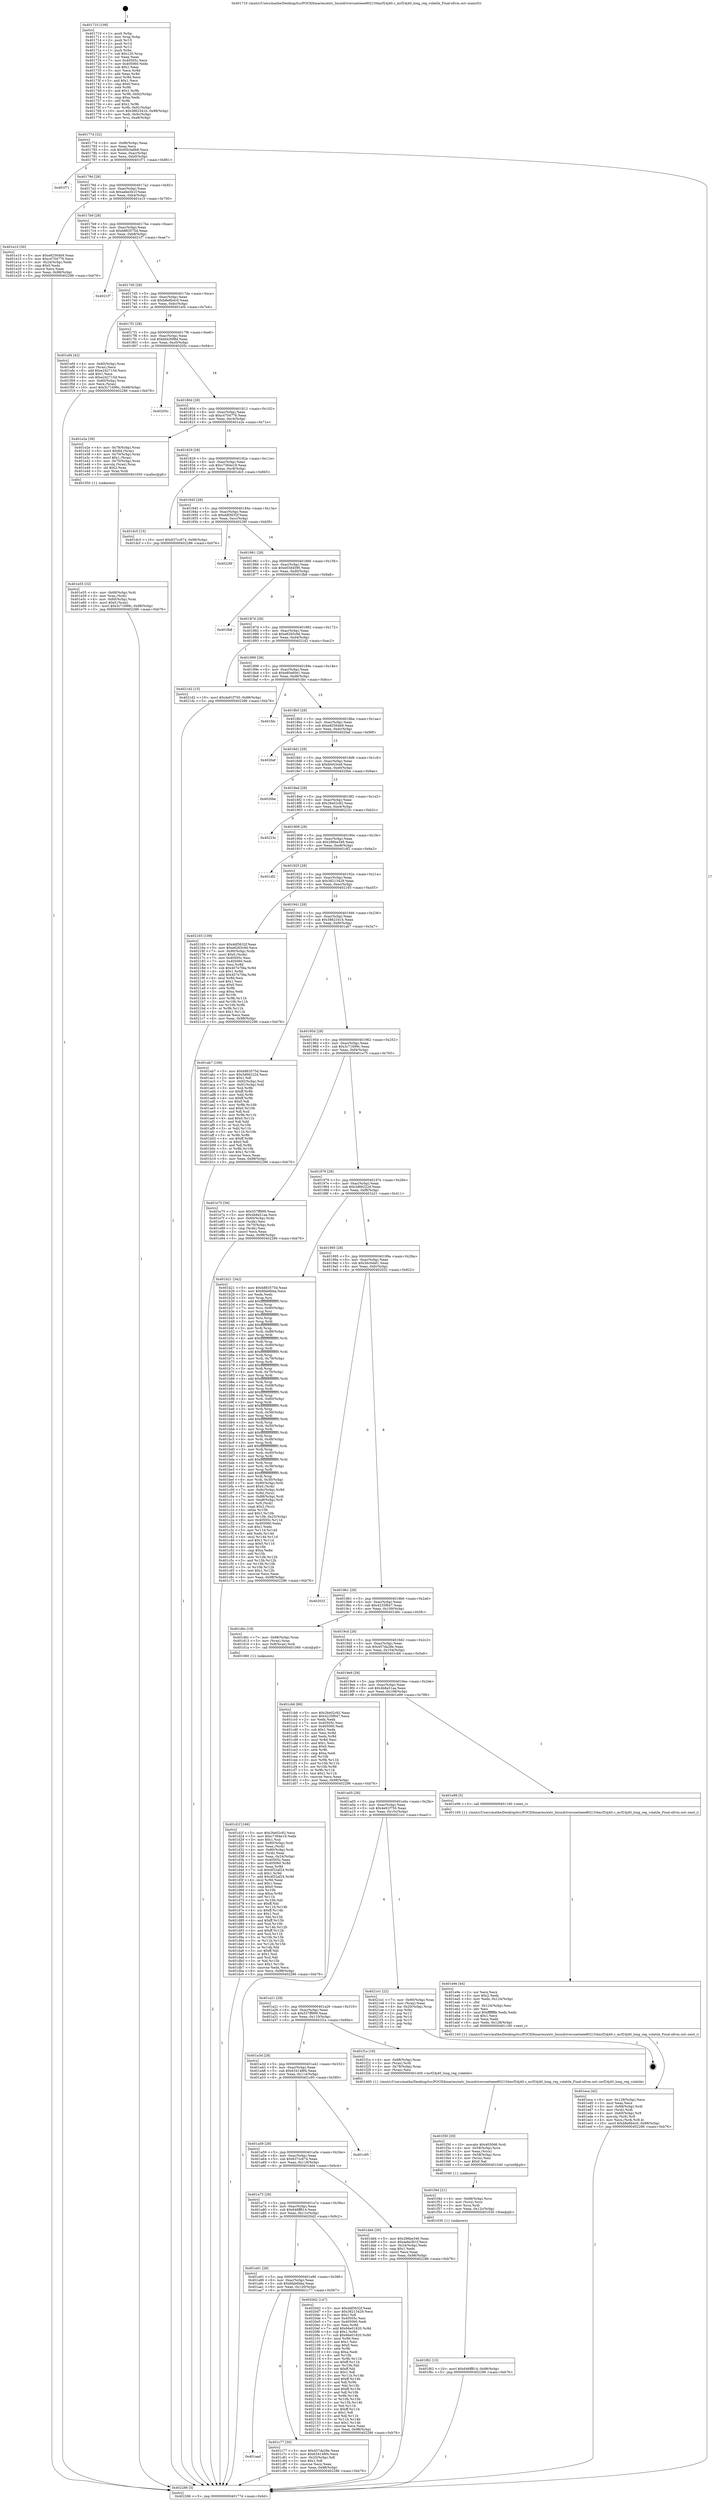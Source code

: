 digraph "0x401710" {
  label = "0x401710 (/mnt/c/Users/mathe/Desktop/tcc/POCII/binaries/extr_linuxdriversnetieee802154mrf24j40.c_mrf24j40_long_reg_volatile_Final-ollvm.out::main(0))"
  labelloc = "t"
  node[shape=record]

  Entry [label="",width=0.3,height=0.3,shape=circle,fillcolor=black,style=filled]
  "0x40177d" [label="{
     0x40177d [32]\l
     | [instrs]\l
     &nbsp;&nbsp;0x40177d \<+6\>: mov -0x98(%rbp),%eax\l
     &nbsp;&nbsp;0x401783 \<+2\>: mov %eax,%ecx\l
     &nbsp;&nbsp;0x401785 \<+6\>: sub $0x95b3a8b8,%ecx\l
     &nbsp;&nbsp;0x40178b \<+6\>: mov %eax,-0xac(%rbp)\l
     &nbsp;&nbsp;0x401791 \<+6\>: mov %ecx,-0xb0(%rbp)\l
     &nbsp;&nbsp;0x401797 \<+6\>: je 0000000000401f71 \<main+0x861\>\l
  }"]
  "0x401f71" [label="{
     0x401f71\l
  }", style=dashed]
  "0x40179d" [label="{
     0x40179d [28]\l
     | [instrs]\l
     &nbsp;&nbsp;0x40179d \<+5\>: jmp 00000000004017a2 \<main+0x92\>\l
     &nbsp;&nbsp;0x4017a2 \<+6\>: mov -0xac(%rbp),%eax\l
     &nbsp;&nbsp;0x4017a8 \<+5\>: sub $0xaebe3b1f,%eax\l
     &nbsp;&nbsp;0x4017ad \<+6\>: mov %eax,-0xb4(%rbp)\l
     &nbsp;&nbsp;0x4017b3 \<+6\>: je 0000000000401e10 \<main+0x700\>\l
  }"]
  Exit [label="",width=0.3,height=0.3,shape=circle,fillcolor=black,style=filled,peripheries=2]
  "0x401e10" [label="{
     0x401e10 [30]\l
     | [instrs]\l
     &nbsp;&nbsp;0x401e10 \<+5\>: mov $0xe82564b9,%eax\l
     &nbsp;&nbsp;0x401e15 \<+5\>: mov $0xc4704776,%ecx\l
     &nbsp;&nbsp;0x401e1a \<+3\>: mov -0x24(%rbp),%edx\l
     &nbsp;&nbsp;0x401e1d \<+3\>: cmp $0x0,%edx\l
     &nbsp;&nbsp;0x401e20 \<+3\>: cmove %ecx,%eax\l
     &nbsp;&nbsp;0x401e23 \<+6\>: mov %eax,-0x98(%rbp)\l
     &nbsp;&nbsp;0x401e29 \<+5\>: jmp 0000000000402286 \<main+0xb76\>\l
  }"]
  "0x4017b9" [label="{
     0x4017b9 [28]\l
     | [instrs]\l
     &nbsp;&nbsp;0x4017b9 \<+5\>: jmp 00000000004017be \<main+0xae\>\l
     &nbsp;&nbsp;0x4017be \<+6\>: mov -0xac(%rbp),%eax\l
     &nbsp;&nbsp;0x4017c4 \<+5\>: sub $0xb883575d,%eax\l
     &nbsp;&nbsp;0x4017c9 \<+6\>: mov %eax,-0xb8(%rbp)\l
     &nbsp;&nbsp;0x4017cf \<+6\>: je 00000000004021f7 \<main+0xae7\>\l
  }"]
  "0x401f62" [label="{
     0x401f62 [15]\l
     | [instrs]\l
     &nbsp;&nbsp;0x401f62 \<+10\>: movl $0x646ff814,-0x98(%rbp)\l
     &nbsp;&nbsp;0x401f6c \<+5\>: jmp 0000000000402286 \<main+0xb76\>\l
  }"]
  "0x4021f7" [label="{
     0x4021f7\l
  }", style=dashed]
  "0x4017d5" [label="{
     0x4017d5 [28]\l
     | [instrs]\l
     &nbsp;&nbsp;0x4017d5 \<+5\>: jmp 00000000004017da \<main+0xca\>\l
     &nbsp;&nbsp;0x4017da \<+6\>: mov -0xac(%rbp),%eax\l
     &nbsp;&nbsp;0x4017e0 \<+5\>: sub $0xb8e6b4c0,%eax\l
     &nbsp;&nbsp;0x4017e5 \<+6\>: mov %eax,-0xbc(%rbp)\l
     &nbsp;&nbsp;0x4017eb \<+6\>: je 0000000000401ef4 \<main+0x7e4\>\l
  }"]
  "0x401f4d" [label="{
     0x401f4d [21]\l
     | [instrs]\l
     &nbsp;&nbsp;0x401f4d \<+4\>: mov -0x68(%rbp),%rcx\l
     &nbsp;&nbsp;0x401f51 \<+3\>: mov (%rcx),%rcx\l
     &nbsp;&nbsp;0x401f54 \<+3\>: mov %rcx,%rdi\l
     &nbsp;&nbsp;0x401f57 \<+6\>: mov %eax,-0x12c(%rbp)\l
     &nbsp;&nbsp;0x401f5d \<+5\>: call 0000000000401030 \<free@plt\>\l
     | [calls]\l
     &nbsp;&nbsp;0x401030 \{1\} (unknown)\l
  }"]
  "0x401ef4" [label="{
     0x401ef4 [42]\l
     | [instrs]\l
     &nbsp;&nbsp;0x401ef4 \<+4\>: mov -0x60(%rbp),%rax\l
     &nbsp;&nbsp;0x401ef8 \<+2\>: mov (%rax),%ecx\l
     &nbsp;&nbsp;0x401efa \<+6\>: add $0xe242715d,%ecx\l
     &nbsp;&nbsp;0x401f00 \<+3\>: add $0x1,%ecx\l
     &nbsp;&nbsp;0x401f03 \<+6\>: sub $0xe242715d,%ecx\l
     &nbsp;&nbsp;0x401f09 \<+4\>: mov -0x60(%rbp),%rax\l
     &nbsp;&nbsp;0x401f0d \<+2\>: mov %ecx,(%rax)\l
     &nbsp;&nbsp;0x401f0f \<+10\>: movl $0x3c71699c,-0x98(%rbp)\l
     &nbsp;&nbsp;0x401f19 \<+5\>: jmp 0000000000402286 \<main+0xb76\>\l
  }"]
  "0x4017f1" [label="{
     0x4017f1 [28]\l
     | [instrs]\l
     &nbsp;&nbsp;0x4017f1 \<+5\>: jmp 00000000004017f6 \<main+0xe6\>\l
     &nbsp;&nbsp;0x4017f6 \<+6\>: mov -0xac(%rbp),%eax\l
     &nbsp;&nbsp;0x4017fc \<+5\>: sub $0xbb430f8d,%eax\l
     &nbsp;&nbsp;0x401801 \<+6\>: mov %eax,-0xc0(%rbp)\l
     &nbsp;&nbsp;0x401807 \<+6\>: je 000000000040205c \<main+0x94c\>\l
  }"]
  "0x401f30" [label="{
     0x401f30 [29]\l
     | [instrs]\l
     &nbsp;&nbsp;0x401f30 \<+10\>: movabs $0x4030d6,%rdi\l
     &nbsp;&nbsp;0x401f3a \<+4\>: mov -0x58(%rbp),%rcx\l
     &nbsp;&nbsp;0x401f3e \<+2\>: mov %eax,(%rcx)\l
     &nbsp;&nbsp;0x401f40 \<+4\>: mov -0x58(%rbp),%rcx\l
     &nbsp;&nbsp;0x401f44 \<+2\>: mov (%rcx),%esi\l
     &nbsp;&nbsp;0x401f46 \<+2\>: mov $0x0,%al\l
     &nbsp;&nbsp;0x401f48 \<+5\>: call 0000000000401040 \<printf@plt\>\l
     | [calls]\l
     &nbsp;&nbsp;0x401040 \{1\} (unknown)\l
  }"]
  "0x40205c" [label="{
     0x40205c\l
  }", style=dashed]
  "0x40180d" [label="{
     0x40180d [28]\l
     | [instrs]\l
     &nbsp;&nbsp;0x40180d \<+5\>: jmp 0000000000401812 \<main+0x102\>\l
     &nbsp;&nbsp;0x401812 \<+6\>: mov -0xac(%rbp),%eax\l
     &nbsp;&nbsp;0x401818 \<+5\>: sub $0xc4704776,%eax\l
     &nbsp;&nbsp;0x40181d \<+6\>: mov %eax,-0xc4(%rbp)\l
     &nbsp;&nbsp;0x401823 \<+6\>: je 0000000000401e2e \<main+0x71e\>\l
  }"]
  "0x401eca" [label="{
     0x401eca [42]\l
     | [instrs]\l
     &nbsp;&nbsp;0x401eca \<+6\>: mov -0x128(%rbp),%ecx\l
     &nbsp;&nbsp;0x401ed0 \<+3\>: imul %eax,%ecx\l
     &nbsp;&nbsp;0x401ed3 \<+4\>: mov -0x68(%rbp),%rdi\l
     &nbsp;&nbsp;0x401ed7 \<+3\>: mov (%rdi),%rdi\l
     &nbsp;&nbsp;0x401eda \<+4\>: mov -0x60(%rbp),%r8\l
     &nbsp;&nbsp;0x401ede \<+3\>: movslq (%r8),%r8\l
     &nbsp;&nbsp;0x401ee1 \<+4\>: mov %ecx,(%rdi,%r8,4)\l
     &nbsp;&nbsp;0x401ee5 \<+10\>: movl $0xb8e6b4c0,-0x98(%rbp)\l
     &nbsp;&nbsp;0x401eef \<+5\>: jmp 0000000000402286 \<main+0xb76\>\l
  }"]
  "0x401e2e" [label="{
     0x401e2e [39]\l
     | [instrs]\l
     &nbsp;&nbsp;0x401e2e \<+4\>: mov -0x78(%rbp),%rax\l
     &nbsp;&nbsp;0x401e32 \<+6\>: movl $0x64,(%rax)\l
     &nbsp;&nbsp;0x401e38 \<+4\>: mov -0x70(%rbp),%rax\l
     &nbsp;&nbsp;0x401e3c \<+6\>: movl $0x1,(%rax)\l
     &nbsp;&nbsp;0x401e42 \<+4\>: mov -0x70(%rbp),%rax\l
     &nbsp;&nbsp;0x401e46 \<+3\>: movslq (%rax),%rax\l
     &nbsp;&nbsp;0x401e49 \<+4\>: shl $0x2,%rax\l
     &nbsp;&nbsp;0x401e4d \<+3\>: mov %rax,%rdi\l
     &nbsp;&nbsp;0x401e50 \<+5\>: call 0000000000401050 \<malloc@plt\>\l
     | [calls]\l
     &nbsp;&nbsp;0x401050 \{1\} (unknown)\l
  }"]
  "0x401829" [label="{
     0x401829 [28]\l
     | [instrs]\l
     &nbsp;&nbsp;0x401829 \<+5\>: jmp 000000000040182e \<main+0x11e\>\l
     &nbsp;&nbsp;0x40182e \<+6\>: mov -0xac(%rbp),%eax\l
     &nbsp;&nbsp;0x401834 \<+5\>: sub $0xc7364e19,%eax\l
     &nbsp;&nbsp;0x401839 \<+6\>: mov %eax,-0xc8(%rbp)\l
     &nbsp;&nbsp;0x40183f \<+6\>: je 0000000000401dc5 \<main+0x6b5\>\l
  }"]
  "0x401e9e" [label="{
     0x401e9e [44]\l
     | [instrs]\l
     &nbsp;&nbsp;0x401e9e \<+2\>: xor %ecx,%ecx\l
     &nbsp;&nbsp;0x401ea0 \<+5\>: mov $0x2,%edx\l
     &nbsp;&nbsp;0x401ea5 \<+6\>: mov %edx,-0x124(%rbp)\l
     &nbsp;&nbsp;0x401eab \<+1\>: cltd\l
     &nbsp;&nbsp;0x401eac \<+6\>: mov -0x124(%rbp),%esi\l
     &nbsp;&nbsp;0x401eb2 \<+2\>: idiv %esi\l
     &nbsp;&nbsp;0x401eb4 \<+6\>: imul $0xfffffffe,%edx,%edx\l
     &nbsp;&nbsp;0x401eba \<+3\>: sub $0x1,%ecx\l
     &nbsp;&nbsp;0x401ebd \<+2\>: sub %ecx,%edx\l
     &nbsp;&nbsp;0x401ebf \<+6\>: mov %edx,-0x128(%rbp)\l
     &nbsp;&nbsp;0x401ec5 \<+5\>: call 0000000000401160 \<next_i\>\l
     | [calls]\l
     &nbsp;&nbsp;0x401160 \{1\} (/mnt/c/Users/mathe/Desktop/tcc/POCII/binaries/extr_linuxdriversnetieee802154mrf24j40.c_mrf24j40_long_reg_volatile_Final-ollvm.out::next_i)\l
  }"]
  "0x401dc5" [label="{
     0x401dc5 [15]\l
     | [instrs]\l
     &nbsp;&nbsp;0x401dc5 \<+10\>: movl $0x637cc674,-0x98(%rbp)\l
     &nbsp;&nbsp;0x401dcf \<+5\>: jmp 0000000000402286 \<main+0xb76\>\l
  }"]
  "0x401845" [label="{
     0x401845 [28]\l
     | [instrs]\l
     &nbsp;&nbsp;0x401845 \<+5\>: jmp 000000000040184a \<main+0x13a\>\l
     &nbsp;&nbsp;0x40184a \<+6\>: mov -0xac(%rbp),%eax\l
     &nbsp;&nbsp;0x401850 \<+5\>: sub $0xddf3632f,%eax\l
     &nbsp;&nbsp;0x401855 \<+6\>: mov %eax,-0xcc(%rbp)\l
     &nbsp;&nbsp;0x40185b \<+6\>: je 000000000040226f \<main+0xb5f\>\l
  }"]
  "0x401e55" [label="{
     0x401e55 [32]\l
     | [instrs]\l
     &nbsp;&nbsp;0x401e55 \<+4\>: mov -0x68(%rbp),%rdi\l
     &nbsp;&nbsp;0x401e59 \<+3\>: mov %rax,(%rdi)\l
     &nbsp;&nbsp;0x401e5c \<+4\>: mov -0x60(%rbp),%rax\l
     &nbsp;&nbsp;0x401e60 \<+6\>: movl $0x0,(%rax)\l
     &nbsp;&nbsp;0x401e66 \<+10\>: movl $0x3c71699c,-0x98(%rbp)\l
     &nbsp;&nbsp;0x401e70 \<+5\>: jmp 0000000000402286 \<main+0xb76\>\l
  }"]
  "0x40226f" [label="{
     0x40226f\l
  }", style=dashed]
  "0x401861" [label="{
     0x401861 [28]\l
     | [instrs]\l
     &nbsp;&nbsp;0x401861 \<+5\>: jmp 0000000000401866 \<main+0x156\>\l
     &nbsp;&nbsp;0x401866 \<+6\>: mov -0xac(%rbp),%eax\l
     &nbsp;&nbsp;0x40186c \<+5\>: sub $0xe03d4590,%eax\l
     &nbsp;&nbsp;0x401871 \<+6\>: mov %eax,-0xd0(%rbp)\l
     &nbsp;&nbsp;0x401877 \<+6\>: je 0000000000401fb8 \<main+0x8a8\>\l
  }"]
  "0x401d1f" [label="{
     0x401d1f [166]\l
     | [instrs]\l
     &nbsp;&nbsp;0x401d1f \<+5\>: mov $0x26e02c92,%ecx\l
     &nbsp;&nbsp;0x401d24 \<+5\>: mov $0xc7364e19,%edx\l
     &nbsp;&nbsp;0x401d29 \<+3\>: mov $0x1,%sil\l
     &nbsp;&nbsp;0x401d2c \<+4\>: mov -0x80(%rbp),%rdi\l
     &nbsp;&nbsp;0x401d30 \<+2\>: mov %eax,(%rdi)\l
     &nbsp;&nbsp;0x401d32 \<+4\>: mov -0x80(%rbp),%rdi\l
     &nbsp;&nbsp;0x401d36 \<+2\>: mov (%rdi),%eax\l
     &nbsp;&nbsp;0x401d38 \<+3\>: mov %eax,-0x24(%rbp)\l
     &nbsp;&nbsp;0x401d3b \<+7\>: mov 0x40505c,%eax\l
     &nbsp;&nbsp;0x401d42 \<+8\>: mov 0x405060,%r8d\l
     &nbsp;&nbsp;0x401d4a \<+3\>: mov %eax,%r9d\l
     &nbsp;&nbsp;0x401d4d \<+7\>: sub $0x4f32af24,%r9d\l
     &nbsp;&nbsp;0x401d54 \<+4\>: sub $0x1,%r9d\l
     &nbsp;&nbsp;0x401d58 \<+7\>: add $0x4f32af24,%r9d\l
     &nbsp;&nbsp;0x401d5f \<+4\>: imul %r9d,%eax\l
     &nbsp;&nbsp;0x401d63 \<+3\>: and $0x1,%eax\l
     &nbsp;&nbsp;0x401d66 \<+3\>: cmp $0x0,%eax\l
     &nbsp;&nbsp;0x401d69 \<+4\>: sete %r10b\l
     &nbsp;&nbsp;0x401d6d \<+4\>: cmp $0xa,%r8d\l
     &nbsp;&nbsp;0x401d71 \<+4\>: setl %r11b\l
     &nbsp;&nbsp;0x401d75 \<+3\>: mov %r10b,%bl\l
     &nbsp;&nbsp;0x401d78 \<+3\>: xor $0xff,%bl\l
     &nbsp;&nbsp;0x401d7b \<+3\>: mov %r11b,%r14b\l
     &nbsp;&nbsp;0x401d7e \<+4\>: xor $0xff,%r14b\l
     &nbsp;&nbsp;0x401d82 \<+4\>: xor $0x1,%sil\l
     &nbsp;&nbsp;0x401d86 \<+3\>: mov %bl,%r15b\l
     &nbsp;&nbsp;0x401d89 \<+4\>: and $0xff,%r15b\l
     &nbsp;&nbsp;0x401d8d \<+3\>: and %sil,%r10b\l
     &nbsp;&nbsp;0x401d90 \<+3\>: mov %r14b,%r12b\l
     &nbsp;&nbsp;0x401d93 \<+4\>: and $0xff,%r12b\l
     &nbsp;&nbsp;0x401d97 \<+3\>: and %sil,%r11b\l
     &nbsp;&nbsp;0x401d9a \<+3\>: or %r10b,%r15b\l
     &nbsp;&nbsp;0x401d9d \<+3\>: or %r11b,%r12b\l
     &nbsp;&nbsp;0x401da0 \<+3\>: xor %r12b,%r15b\l
     &nbsp;&nbsp;0x401da3 \<+3\>: or %r14b,%bl\l
     &nbsp;&nbsp;0x401da6 \<+3\>: xor $0xff,%bl\l
     &nbsp;&nbsp;0x401da9 \<+4\>: or $0x1,%sil\l
     &nbsp;&nbsp;0x401dad \<+3\>: and %sil,%bl\l
     &nbsp;&nbsp;0x401db0 \<+3\>: or %bl,%r15b\l
     &nbsp;&nbsp;0x401db3 \<+4\>: test $0x1,%r15b\l
     &nbsp;&nbsp;0x401db7 \<+3\>: cmovne %edx,%ecx\l
     &nbsp;&nbsp;0x401dba \<+6\>: mov %ecx,-0x98(%rbp)\l
     &nbsp;&nbsp;0x401dc0 \<+5\>: jmp 0000000000402286 \<main+0xb76\>\l
  }"]
  "0x401fb8" [label="{
     0x401fb8\l
  }", style=dashed]
  "0x40187d" [label="{
     0x40187d [28]\l
     | [instrs]\l
     &nbsp;&nbsp;0x40187d \<+5\>: jmp 0000000000401882 \<main+0x172\>\l
     &nbsp;&nbsp;0x401882 \<+6\>: mov -0xac(%rbp),%eax\l
     &nbsp;&nbsp;0x401888 \<+5\>: sub $0xe6265c9d,%eax\l
     &nbsp;&nbsp;0x40188d \<+6\>: mov %eax,-0xd4(%rbp)\l
     &nbsp;&nbsp;0x401893 \<+6\>: je 00000000004021d2 \<main+0xac2\>\l
  }"]
  "0x401aad" [label="{
     0x401aad\l
  }", style=dashed]
  "0x4021d2" [label="{
     0x4021d2 [15]\l
     | [instrs]\l
     &nbsp;&nbsp;0x4021d2 \<+10\>: movl $0x4e91f750,-0x98(%rbp)\l
     &nbsp;&nbsp;0x4021dc \<+5\>: jmp 0000000000402286 \<main+0xb76\>\l
  }"]
  "0x401899" [label="{
     0x401899 [28]\l
     | [instrs]\l
     &nbsp;&nbsp;0x401899 \<+5\>: jmp 000000000040189e \<main+0x18e\>\l
     &nbsp;&nbsp;0x40189e \<+6\>: mov -0xac(%rbp),%eax\l
     &nbsp;&nbsp;0x4018a4 \<+5\>: sub $0xe80a60e1,%eax\l
     &nbsp;&nbsp;0x4018a9 \<+6\>: mov %eax,-0xd8(%rbp)\l
     &nbsp;&nbsp;0x4018af \<+6\>: je 0000000000401fdc \<main+0x8cc\>\l
  }"]
  "0x401c77" [label="{
     0x401c77 [30]\l
     | [instrs]\l
     &nbsp;&nbsp;0x401c77 \<+5\>: mov $0x457da28e,%eax\l
     &nbsp;&nbsp;0x401c7c \<+5\>: mov $0x634148f4,%ecx\l
     &nbsp;&nbsp;0x401c81 \<+3\>: mov -0x25(%rbp),%dl\l
     &nbsp;&nbsp;0x401c84 \<+3\>: test $0x1,%dl\l
     &nbsp;&nbsp;0x401c87 \<+3\>: cmovne %ecx,%eax\l
     &nbsp;&nbsp;0x401c8a \<+6\>: mov %eax,-0x98(%rbp)\l
     &nbsp;&nbsp;0x401c90 \<+5\>: jmp 0000000000402286 \<main+0xb76\>\l
  }"]
  "0x401fdc" [label="{
     0x401fdc\l
  }", style=dashed]
  "0x4018b5" [label="{
     0x4018b5 [28]\l
     | [instrs]\l
     &nbsp;&nbsp;0x4018b5 \<+5\>: jmp 00000000004018ba \<main+0x1aa\>\l
     &nbsp;&nbsp;0x4018ba \<+6\>: mov -0xac(%rbp),%eax\l
     &nbsp;&nbsp;0x4018c0 \<+5\>: sub $0xe82564b9,%eax\l
     &nbsp;&nbsp;0x4018c5 \<+6\>: mov %eax,-0xdc(%rbp)\l
     &nbsp;&nbsp;0x4018cb \<+6\>: je 00000000004020af \<main+0x99f\>\l
  }"]
  "0x401a91" [label="{
     0x401a91 [28]\l
     | [instrs]\l
     &nbsp;&nbsp;0x401a91 \<+5\>: jmp 0000000000401a96 \<main+0x386\>\l
     &nbsp;&nbsp;0x401a96 \<+6\>: mov -0xac(%rbp),%eax\l
     &nbsp;&nbsp;0x401a9c \<+5\>: sub $0x6fab6bba,%eax\l
     &nbsp;&nbsp;0x401aa1 \<+6\>: mov %eax,-0x120(%rbp)\l
     &nbsp;&nbsp;0x401aa7 \<+6\>: je 0000000000401c77 \<main+0x567\>\l
  }"]
  "0x4020af" [label="{
     0x4020af\l
  }", style=dashed]
  "0x4018d1" [label="{
     0x4018d1 [28]\l
     | [instrs]\l
     &nbsp;&nbsp;0x4018d1 \<+5\>: jmp 00000000004018d6 \<main+0x1c6\>\l
     &nbsp;&nbsp;0x4018d6 \<+6\>: mov -0xac(%rbp),%eax\l
     &nbsp;&nbsp;0x4018dc \<+5\>: sub $0xfd443ce6,%eax\l
     &nbsp;&nbsp;0x4018e1 \<+6\>: mov %eax,-0xe0(%rbp)\l
     &nbsp;&nbsp;0x4018e7 \<+6\>: je 00000000004020be \<main+0x9ae\>\l
  }"]
  "0x4020d2" [label="{
     0x4020d2 [147]\l
     | [instrs]\l
     &nbsp;&nbsp;0x4020d2 \<+5\>: mov $0xddf3632f,%eax\l
     &nbsp;&nbsp;0x4020d7 \<+5\>: mov $0x38213429,%ecx\l
     &nbsp;&nbsp;0x4020dc \<+2\>: mov $0x1,%dl\l
     &nbsp;&nbsp;0x4020de \<+7\>: mov 0x40505c,%esi\l
     &nbsp;&nbsp;0x4020e5 \<+7\>: mov 0x405060,%edi\l
     &nbsp;&nbsp;0x4020ec \<+3\>: mov %esi,%r8d\l
     &nbsp;&nbsp;0x4020ef \<+7\>: add $0x66e01820,%r8d\l
     &nbsp;&nbsp;0x4020f6 \<+4\>: sub $0x1,%r8d\l
     &nbsp;&nbsp;0x4020fa \<+7\>: sub $0x66e01820,%r8d\l
     &nbsp;&nbsp;0x402101 \<+4\>: imul %r8d,%esi\l
     &nbsp;&nbsp;0x402105 \<+3\>: and $0x1,%esi\l
     &nbsp;&nbsp;0x402108 \<+3\>: cmp $0x0,%esi\l
     &nbsp;&nbsp;0x40210b \<+4\>: sete %r9b\l
     &nbsp;&nbsp;0x40210f \<+3\>: cmp $0xa,%edi\l
     &nbsp;&nbsp;0x402112 \<+4\>: setl %r10b\l
     &nbsp;&nbsp;0x402116 \<+3\>: mov %r9b,%r11b\l
     &nbsp;&nbsp;0x402119 \<+4\>: xor $0xff,%r11b\l
     &nbsp;&nbsp;0x40211d \<+3\>: mov %r10b,%bl\l
     &nbsp;&nbsp;0x402120 \<+3\>: xor $0xff,%bl\l
     &nbsp;&nbsp;0x402123 \<+3\>: xor $0x1,%dl\l
     &nbsp;&nbsp;0x402126 \<+3\>: mov %r11b,%r14b\l
     &nbsp;&nbsp;0x402129 \<+4\>: and $0xff,%r14b\l
     &nbsp;&nbsp;0x40212d \<+3\>: and %dl,%r9b\l
     &nbsp;&nbsp;0x402130 \<+3\>: mov %bl,%r15b\l
     &nbsp;&nbsp;0x402133 \<+4\>: and $0xff,%r15b\l
     &nbsp;&nbsp;0x402137 \<+3\>: and %dl,%r10b\l
     &nbsp;&nbsp;0x40213a \<+3\>: or %r9b,%r14b\l
     &nbsp;&nbsp;0x40213d \<+3\>: or %r10b,%r15b\l
     &nbsp;&nbsp;0x402140 \<+3\>: xor %r15b,%r14b\l
     &nbsp;&nbsp;0x402143 \<+3\>: or %bl,%r11b\l
     &nbsp;&nbsp;0x402146 \<+4\>: xor $0xff,%r11b\l
     &nbsp;&nbsp;0x40214a \<+3\>: or $0x1,%dl\l
     &nbsp;&nbsp;0x40214d \<+3\>: and %dl,%r11b\l
     &nbsp;&nbsp;0x402150 \<+3\>: or %r11b,%r14b\l
     &nbsp;&nbsp;0x402153 \<+4\>: test $0x1,%r14b\l
     &nbsp;&nbsp;0x402157 \<+3\>: cmovne %ecx,%eax\l
     &nbsp;&nbsp;0x40215a \<+6\>: mov %eax,-0x98(%rbp)\l
     &nbsp;&nbsp;0x402160 \<+5\>: jmp 0000000000402286 \<main+0xb76\>\l
  }"]
  "0x4020be" [label="{
     0x4020be\l
  }", style=dashed]
  "0x4018ed" [label="{
     0x4018ed [28]\l
     | [instrs]\l
     &nbsp;&nbsp;0x4018ed \<+5\>: jmp 00000000004018f2 \<main+0x1e2\>\l
     &nbsp;&nbsp;0x4018f2 \<+6\>: mov -0xac(%rbp),%eax\l
     &nbsp;&nbsp;0x4018f8 \<+5\>: sub $0x26e02c92,%eax\l
     &nbsp;&nbsp;0x4018fd \<+6\>: mov %eax,-0xe4(%rbp)\l
     &nbsp;&nbsp;0x401903 \<+6\>: je 000000000040223c \<main+0xb2c\>\l
  }"]
  "0x401a75" [label="{
     0x401a75 [28]\l
     | [instrs]\l
     &nbsp;&nbsp;0x401a75 \<+5\>: jmp 0000000000401a7a \<main+0x36a\>\l
     &nbsp;&nbsp;0x401a7a \<+6\>: mov -0xac(%rbp),%eax\l
     &nbsp;&nbsp;0x401a80 \<+5\>: sub $0x646ff814,%eax\l
     &nbsp;&nbsp;0x401a85 \<+6\>: mov %eax,-0x11c(%rbp)\l
     &nbsp;&nbsp;0x401a8b \<+6\>: je 00000000004020d2 \<main+0x9c2\>\l
  }"]
  "0x40223c" [label="{
     0x40223c\l
  }", style=dashed]
  "0x401909" [label="{
     0x401909 [28]\l
     | [instrs]\l
     &nbsp;&nbsp;0x401909 \<+5\>: jmp 000000000040190e \<main+0x1fe\>\l
     &nbsp;&nbsp;0x40190e \<+6\>: mov -0xac(%rbp),%eax\l
     &nbsp;&nbsp;0x401914 \<+5\>: sub $0x286be346,%eax\l
     &nbsp;&nbsp;0x401919 \<+6\>: mov %eax,-0xe8(%rbp)\l
     &nbsp;&nbsp;0x40191f \<+6\>: je 0000000000401df2 \<main+0x6e2\>\l
  }"]
  "0x401dd4" [label="{
     0x401dd4 [30]\l
     | [instrs]\l
     &nbsp;&nbsp;0x401dd4 \<+5\>: mov $0x286be346,%eax\l
     &nbsp;&nbsp;0x401dd9 \<+5\>: mov $0xaebe3b1f,%ecx\l
     &nbsp;&nbsp;0x401dde \<+3\>: mov -0x24(%rbp),%edx\l
     &nbsp;&nbsp;0x401de1 \<+3\>: cmp $0x1,%edx\l
     &nbsp;&nbsp;0x401de4 \<+3\>: cmovl %ecx,%eax\l
     &nbsp;&nbsp;0x401de7 \<+6\>: mov %eax,-0x98(%rbp)\l
     &nbsp;&nbsp;0x401ded \<+5\>: jmp 0000000000402286 \<main+0xb76\>\l
  }"]
  "0x401df2" [label="{
     0x401df2\l
  }", style=dashed]
  "0x401925" [label="{
     0x401925 [28]\l
     | [instrs]\l
     &nbsp;&nbsp;0x401925 \<+5\>: jmp 000000000040192a \<main+0x21a\>\l
     &nbsp;&nbsp;0x40192a \<+6\>: mov -0xac(%rbp),%eax\l
     &nbsp;&nbsp;0x401930 \<+5\>: sub $0x38213429,%eax\l
     &nbsp;&nbsp;0x401935 \<+6\>: mov %eax,-0xec(%rbp)\l
     &nbsp;&nbsp;0x40193b \<+6\>: je 0000000000402165 \<main+0xa55\>\l
  }"]
  "0x401a59" [label="{
     0x401a59 [28]\l
     | [instrs]\l
     &nbsp;&nbsp;0x401a59 \<+5\>: jmp 0000000000401a5e \<main+0x34e\>\l
     &nbsp;&nbsp;0x401a5e \<+6\>: mov -0xac(%rbp),%eax\l
     &nbsp;&nbsp;0x401a64 \<+5\>: sub $0x637cc674,%eax\l
     &nbsp;&nbsp;0x401a69 \<+6\>: mov %eax,-0x118(%rbp)\l
     &nbsp;&nbsp;0x401a6f \<+6\>: je 0000000000401dd4 \<main+0x6c4\>\l
  }"]
  "0x402165" [label="{
     0x402165 [109]\l
     | [instrs]\l
     &nbsp;&nbsp;0x402165 \<+5\>: mov $0xddf3632f,%eax\l
     &nbsp;&nbsp;0x40216a \<+5\>: mov $0xe6265c9d,%ecx\l
     &nbsp;&nbsp;0x40216f \<+7\>: mov -0x90(%rbp),%rdx\l
     &nbsp;&nbsp;0x402176 \<+6\>: movl $0x0,(%rdx)\l
     &nbsp;&nbsp;0x40217c \<+7\>: mov 0x40505c,%esi\l
     &nbsp;&nbsp;0x402183 \<+7\>: mov 0x405060,%edi\l
     &nbsp;&nbsp;0x40218a \<+3\>: mov %esi,%r8d\l
     &nbsp;&nbsp;0x40218d \<+7\>: sub $0x407e7fda,%r8d\l
     &nbsp;&nbsp;0x402194 \<+4\>: sub $0x1,%r8d\l
     &nbsp;&nbsp;0x402198 \<+7\>: add $0x407e7fda,%r8d\l
     &nbsp;&nbsp;0x40219f \<+4\>: imul %r8d,%esi\l
     &nbsp;&nbsp;0x4021a3 \<+3\>: and $0x1,%esi\l
     &nbsp;&nbsp;0x4021a6 \<+3\>: cmp $0x0,%esi\l
     &nbsp;&nbsp;0x4021a9 \<+4\>: sete %r9b\l
     &nbsp;&nbsp;0x4021ad \<+3\>: cmp $0xa,%edi\l
     &nbsp;&nbsp;0x4021b0 \<+4\>: setl %r10b\l
     &nbsp;&nbsp;0x4021b4 \<+3\>: mov %r9b,%r11b\l
     &nbsp;&nbsp;0x4021b7 \<+3\>: and %r10b,%r11b\l
     &nbsp;&nbsp;0x4021ba \<+3\>: xor %r10b,%r9b\l
     &nbsp;&nbsp;0x4021bd \<+3\>: or %r9b,%r11b\l
     &nbsp;&nbsp;0x4021c0 \<+4\>: test $0x1,%r11b\l
     &nbsp;&nbsp;0x4021c4 \<+3\>: cmovne %ecx,%eax\l
     &nbsp;&nbsp;0x4021c7 \<+6\>: mov %eax,-0x98(%rbp)\l
     &nbsp;&nbsp;0x4021cd \<+5\>: jmp 0000000000402286 \<main+0xb76\>\l
  }"]
  "0x401941" [label="{
     0x401941 [28]\l
     | [instrs]\l
     &nbsp;&nbsp;0x401941 \<+5\>: jmp 0000000000401946 \<main+0x236\>\l
     &nbsp;&nbsp;0x401946 \<+6\>: mov -0xac(%rbp),%eax\l
     &nbsp;&nbsp;0x40194c \<+5\>: sub $0x3862341b,%eax\l
     &nbsp;&nbsp;0x401951 \<+6\>: mov %eax,-0xf0(%rbp)\l
     &nbsp;&nbsp;0x401957 \<+6\>: je 0000000000401ab7 \<main+0x3a7\>\l
  }"]
  "0x401c95" [label="{
     0x401c95\l
  }", style=dashed]
  "0x401ab7" [label="{
     0x401ab7 [106]\l
     | [instrs]\l
     &nbsp;&nbsp;0x401ab7 \<+5\>: mov $0xb883575d,%eax\l
     &nbsp;&nbsp;0x401abc \<+5\>: mov $0x3d66222d,%ecx\l
     &nbsp;&nbsp;0x401ac1 \<+2\>: mov $0x1,%dl\l
     &nbsp;&nbsp;0x401ac3 \<+7\>: mov -0x92(%rbp),%sil\l
     &nbsp;&nbsp;0x401aca \<+7\>: mov -0x91(%rbp),%dil\l
     &nbsp;&nbsp;0x401ad1 \<+3\>: mov %sil,%r8b\l
     &nbsp;&nbsp;0x401ad4 \<+4\>: xor $0xff,%r8b\l
     &nbsp;&nbsp;0x401ad8 \<+3\>: mov %dil,%r9b\l
     &nbsp;&nbsp;0x401adb \<+4\>: xor $0xff,%r9b\l
     &nbsp;&nbsp;0x401adf \<+3\>: xor $0x0,%dl\l
     &nbsp;&nbsp;0x401ae2 \<+3\>: mov %r8b,%r10b\l
     &nbsp;&nbsp;0x401ae5 \<+4\>: and $0x0,%r10b\l
     &nbsp;&nbsp;0x401ae9 \<+3\>: and %dl,%sil\l
     &nbsp;&nbsp;0x401aec \<+3\>: mov %r9b,%r11b\l
     &nbsp;&nbsp;0x401aef \<+4\>: and $0x0,%r11b\l
     &nbsp;&nbsp;0x401af3 \<+3\>: and %dl,%dil\l
     &nbsp;&nbsp;0x401af6 \<+3\>: or %sil,%r10b\l
     &nbsp;&nbsp;0x401af9 \<+3\>: or %dil,%r11b\l
     &nbsp;&nbsp;0x401afc \<+3\>: xor %r11b,%r10b\l
     &nbsp;&nbsp;0x401aff \<+3\>: or %r9b,%r8b\l
     &nbsp;&nbsp;0x401b02 \<+4\>: xor $0xff,%r8b\l
     &nbsp;&nbsp;0x401b06 \<+3\>: or $0x0,%dl\l
     &nbsp;&nbsp;0x401b09 \<+3\>: and %dl,%r8b\l
     &nbsp;&nbsp;0x401b0c \<+3\>: or %r8b,%r10b\l
     &nbsp;&nbsp;0x401b0f \<+4\>: test $0x1,%r10b\l
     &nbsp;&nbsp;0x401b13 \<+3\>: cmovne %ecx,%eax\l
     &nbsp;&nbsp;0x401b16 \<+6\>: mov %eax,-0x98(%rbp)\l
     &nbsp;&nbsp;0x401b1c \<+5\>: jmp 0000000000402286 \<main+0xb76\>\l
  }"]
  "0x40195d" [label="{
     0x40195d [28]\l
     | [instrs]\l
     &nbsp;&nbsp;0x40195d \<+5\>: jmp 0000000000401962 \<main+0x252\>\l
     &nbsp;&nbsp;0x401962 \<+6\>: mov -0xac(%rbp),%eax\l
     &nbsp;&nbsp;0x401968 \<+5\>: sub $0x3c71699c,%eax\l
     &nbsp;&nbsp;0x40196d \<+6\>: mov %eax,-0xf4(%rbp)\l
     &nbsp;&nbsp;0x401973 \<+6\>: je 0000000000401e75 \<main+0x765\>\l
  }"]
  "0x402286" [label="{
     0x402286 [5]\l
     | [instrs]\l
     &nbsp;&nbsp;0x402286 \<+5\>: jmp 000000000040177d \<main+0x6d\>\l
  }"]
  "0x401710" [label="{
     0x401710 [109]\l
     | [instrs]\l
     &nbsp;&nbsp;0x401710 \<+1\>: push %rbp\l
     &nbsp;&nbsp;0x401711 \<+3\>: mov %rsp,%rbp\l
     &nbsp;&nbsp;0x401714 \<+2\>: push %r15\l
     &nbsp;&nbsp;0x401716 \<+2\>: push %r14\l
     &nbsp;&nbsp;0x401718 \<+2\>: push %r12\l
     &nbsp;&nbsp;0x40171a \<+1\>: push %rbx\l
     &nbsp;&nbsp;0x40171b \<+7\>: sub $0x120,%rsp\l
     &nbsp;&nbsp;0x401722 \<+2\>: xor %eax,%eax\l
     &nbsp;&nbsp;0x401724 \<+7\>: mov 0x40505c,%ecx\l
     &nbsp;&nbsp;0x40172b \<+7\>: mov 0x405060,%edx\l
     &nbsp;&nbsp;0x401732 \<+3\>: sub $0x1,%eax\l
     &nbsp;&nbsp;0x401735 \<+3\>: mov %ecx,%r8d\l
     &nbsp;&nbsp;0x401738 \<+3\>: add %eax,%r8d\l
     &nbsp;&nbsp;0x40173b \<+4\>: imul %r8d,%ecx\l
     &nbsp;&nbsp;0x40173f \<+3\>: and $0x1,%ecx\l
     &nbsp;&nbsp;0x401742 \<+3\>: cmp $0x0,%ecx\l
     &nbsp;&nbsp;0x401745 \<+4\>: sete %r9b\l
     &nbsp;&nbsp;0x401749 \<+4\>: and $0x1,%r9b\l
     &nbsp;&nbsp;0x40174d \<+7\>: mov %r9b,-0x92(%rbp)\l
     &nbsp;&nbsp;0x401754 \<+3\>: cmp $0xa,%edx\l
     &nbsp;&nbsp;0x401757 \<+4\>: setl %r9b\l
     &nbsp;&nbsp;0x40175b \<+4\>: and $0x1,%r9b\l
     &nbsp;&nbsp;0x40175f \<+7\>: mov %r9b,-0x91(%rbp)\l
     &nbsp;&nbsp;0x401766 \<+10\>: movl $0x3862341b,-0x98(%rbp)\l
     &nbsp;&nbsp;0x401770 \<+6\>: mov %edi,-0x9c(%rbp)\l
     &nbsp;&nbsp;0x401776 \<+7\>: mov %rsi,-0xa8(%rbp)\l
  }"]
  "0x401a3d" [label="{
     0x401a3d [28]\l
     | [instrs]\l
     &nbsp;&nbsp;0x401a3d \<+5\>: jmp 0000000000401a42 \<main+0x332\>\l
     &nbsp;&nbsp;0x401a42 \<+6\>: mov -0xac(%rbp),%eax\l
     &nbsp;&nbsp;0x401a48 \<+5\>: sub $0x634148f4,%eax\l
     &nbsp;&nbsp;0x401a4d \<+6\>: mov %eax,-0x114(%rbp)\l
     &nbsp;&nbsp;0x401a53 \<+6\>: je 0000000000401c95 \<main+0x585\>\l
  }"]
  "0x401e75" [label="{
     0x401e75 [36]\l
     | [instrs]\l
     &nbsp;&nbsp;0x401e75 \<+5\>: mov $0x557ff999,%eax\l
     &nbsp;&nbsp;0x401e7a \<+5\>: mov $0x4b8a51aa,%ecx\l
     &nbsp;&nbsp;0x401e7f \<+4\>: mov -0x60(%rbp),%rdx\l
     &nbsp;&nbsp;0x401e83 \<+2\>: mov (%rdx),%esi\l
     &nbsp;&nbsp;0x401e85 \<+4\>: mov -0x70(%rbp),%rdx\l
     &nbsp;&nbsp;0x401e89 \<+2\>: cmp (%rdx),%esi\l
     &nbsp;&nbsp;0x401e8b \<+3\>: cmovl %ecx,%eax\l
     &nbsp;&nbsp;0x401e8e \<+6\>: mov %eax,-0x98(%rbp)\l
     &nbsp;&nbsp;0x401e94 \<+5\>: jmp 0000000000402286 \<main+0xb76\>\l
  }"]
  "0x401979" [label="{
     0x401979 [28]\l
     | [instrs]\l
     &nbsp;&nbsp;0x401979 \<+5\>: jmp 000000000040197e \<main+0x26e\>\l
     &nbsp;&nbsp;0x40197e \<+6\>: mov -0xac(%rbp),%eax\l
     &nbsp;&nbsp;0x401984 \<+5\>: sub $0x3d66222d,%eax\l
     &nbsp;&nbsp;0x401989 \<+6\>: mov %eax,-0xf8(%rbp)\l
     &nbsp;&nbsp;0x40198f \<+6\>: je 0000000000401b21 \<main+0x411\>\l
  }"]
  "0x401f1e" [label="{
     0x401f1e [18]\l
     | [instrs]\l
     &nbsp;&nbsp;0x401f1e \<+4\>: mov -0x68(%rbp),%rax\l
     &nbsp;&nbsp;0x401f22 \<+3\>: mov (%rax),%rdi\l
     &nbsp;&nbsp;0x401f25 \<+4\>: mov -0x78(%rbp),%rax\l
     &nbsp;&nbsp;0x401f29 \<+2\>: mov (%rax),%esi\l
     &nbsp;&nbsp;0x401f2b \<+5\>: call 0000000000401400 \<mrf24j40_long_reg_volatile\>\l
     | [calls]\l
     &nbsp;&nbsp;0x401400 \{1\} (/mnt/c/Users/mathe/Desktop/tcc/POCII/binaries/extr_linuxdriversnetieee802154mrf24j40.c_mrf24j40_long_reg_volatile_Final-ollvm.out::mrf24j40_long_reg_volatile)\l
  }"]
  "0x401b21" [label="{
     0x401b21 [342]\l
     | [instrs]\l
     &nbsp;&nbsp;0x401b21 \<+5\>: mov $0xb883575d,%eax\l
     &nbsp;&nbsp;0x401b26 \<+5\>: mov $0x6fab6bba,%ecx\l
     &nbsp;&nbsp;0x401b2b \<+2\>: xor %edx,%edx\l
     &nbsp;&nbsp;0x401b2d \<+3\>: mov %rsp,%rsi\l
     &nbsp;&nbsp;0x401b30 \<+4\>: add $0xfffffffffffffff0,%rsi\l
     &nbsp;&nbsp;0x401b34 \<+3\>: mov %rsi,%rsp\l
     &nbsp;&nbsp;0x401b37 \<+7\>: mov %rsi,-0x90(%rbp)\l
     &nbsp;&nbsp;0x401b3e \<+3\>: mov %rsp,%rsi\l
     &nbsp;&nbsp;0x401b41 \<+4\>: add $0xfffffffffffffff0,%rsi\l
     &nbsp;&nbsp;0x401b45 \<+3\>: mov %rsi,%rsp\l
     &nbsp;&nbsp;0x401b48 \<+3\>: mov %rsp,%rdi\l
     &nbsp;&nbsp;0x401b4b \<+4\>: add $0xfffffffffffffff0,%rdi\l
     &nbsp;&nbsp;0x401b4f \<+3\>: mov %rdi,%rsp\l
     &nbsp;&nbsp;0x401b52 \<+7\>: mov %rdi,-0x88(%rbp)\l
     &nbsp;&nbsp;0x401b59 \<+3\>: mov %rsp,%rdi\l
     &nbsp;&nbsp;0x401b5c \<+4\>: add $0xfffffffffffffff0,%rdi\l
     &nbsp;&nbsp;0x401b60 \<+3\>: mov %rdi,%rsp\l
     &nbsp;&nbsp;0x401b63 \<+4\>: mov %rdi,-0x80(%rbp)\l
     &nbsp;&nbsp;0x401b67 \<+3\>: mov %rsp,%rdi\l
     &nbsp;&nbsp;0x401b6a \<+4\>: add $0xfffffffffffffff0,%rdi\l
     &nbsp;&nbsp;0x401b6e \<+3\>: mov %rdi,%rsp\l
     &nbsp;&nbsp;0x401b71 \<+4\>: mov %rdi,-0x78(%rbp)\l
     &nbsp;&nbsp;0x401b75 \<+3\>: mov %rsp,%rdi\l
     &nbsp;&nbsp;0x401b78 \<+4\>: add $0xfffffffffffffff0,%rdi\l
     &nbsp;&nbsp;0x401b7c \<+3\>: mov %rdi,%rsp\l
     &nbsp;&nbsp;0x401b7f \<+4\>: mov %rdi,-0x70(%rbp)\l
     &nbsp;&nbsp;0x401b83 \<+3\>: mov %rsp,%rdi\l
     &nbsp;&nbsp;0x401b86 \<+4\>: add $0xfffffffffffffff0,%rdi\l
     &nbsp;&nbsp;0x401b8a \<+3\>: mov %rdi,%rsp\l
     &nbsp;&nbsp;0x401b8d \<+4\>: mov %rdi,-0x68(%rbp)\l
     &nbsp;&nbsp;0x401b91 \<+3\>: mov %rsp,%rdi\l
     &nbsp;&nbsp;0x401b94 \<+4\>: add $0xfffffffffffffff0,%rdi\l
     &nbsp;&nbsp;0x401b98 \<+3\>: mov %rdi,%rsp\l
     &nbsp;&nbsp;0x401b9b \<+4\>: mov %rdi,-0x60(%rbp)\l
     &nbsp;&nbsp;0x401b9f \<+3\>: mov %rsp,%rdi\l
     &nbsp;&nbsp;0x401ba2 \<+4\>: add $0xfffffffffffffff0,%rdi\l
     &nbsp;&nbsp;0x401ba6 \<+3\>: mov %rdi,%rsp\l
     &nbsp;&nbsp;0x401ba9 \<+4\>: mov %rdi,-0x58(%rbp)\l
     &nbsp;&nbsp;0x401bad \<+3\>: mov %rsp,%rdi\l
     &nbsp;&nbsp;0x401bb0 \<+4\>: add $0xfffffffffffffff0,%rdi\l
     &nbsp;&nbsp;0x401bb4 \<+3\>: mov %rdi,%rsp\l
     &nbsp;&nbsp;0x401bb7 \<+4\>: mov %rdi,-0x50(%rbp)\l
     &nbsp;&nbsp;0x401bbb \<+3\>: mov %rsp,%rdi\l
     &nbsp;&nbsp;0x401bbe \<+4\>: add $0xfffffffffffffff0,%rdi\l
     &nbsp;&nbsp;0x401bc2 \<+3\>: mov %rdi,%rsp\l
     &nbsp;&nbsp;0x401bc5 \<+4\>: mov %rdi,-0x48(%rbp)\l
     &nbsp;&nbsp;0x401bc9 \<+3\>: mov %rsp,%rdi\l
     &nbsp;&nbsp;0x401bcc \<+4\>: add $0xfffffffffffffff0,%rdi\l
     &nbsp;&nbsp;0x401bd0 \<+3\>: mov %rdi,%rsp\l
     &nbsp;&nbsp;0x401bd3 \<+4\>: mov %rdi,-0x40(%rbp)\l
     &nbsp;&nbsp;0x401bd7 \<+3\>: mov %rsp,%rdi\l
     &nbsp;&nbsp;0x401bda \<+4\>: add $0xfffffffffffffff0,%rdi\l
     &nbsp;&nbsp;0x401bde \<+3\>: mov %rdi,%rsp\l
     &nbsp;&nbsp;0x401be1 \<+4\>: mov %rdi,-0x38(%rbp)\l
     &nbsp;&nbsp;0x401be5 \<+3\>: mov %rsp,%rdi\l
     &nbsp;&nbsp;0x401be8 \<+4\>: add $0xfffffffffffffff0,%rdi\l
     &nbsp;&nbsp;0x401bec \<+3\>: mov %rdi,%rsp\l
     &nbsp;&nbsp;0x401bef \<+4\>: mov %rdi,-0x30(%rbp)\l
     &nbsp;&nbsp;0x401bf3 \<+7\>: mov -0x90(%rbp),%rdi\l
     &nbsp;&nbsp;0x401bfa \<+6\>: movl $0x0,(%rdi)\l
     &nbsp;&nbsp;0x401c00 \<+7\>: mov -0x9c(%rbp),%r8d\l
     &nbsp;&nbsp;0x401c07 \<+3\>: mov %r8d,(%rsi)\l
     &nbsp;&nbsp;0x401c0a \<+7\>: mov -0x88(%rbp),%rdi\l
     &nbsp;&nbsp;0x401c11 \<+7\>: mov -0xa8(%rbp),%r9\l
     &nbsp;&nbsp;0x401c18 \<+3\>: mov %r9,(%rdi)\l
     &nbsp;&nbsp;0x401c1b \<+3\>: cmpl $0x2,(%rsi)\l
     &nbsp;&nbsp;0x401c1e \<+4\>: setne %r10b\l
     &nbsp;&nbsp;0x401c22 \<+4\>: and $0x1,%r10b\l
     &nbsp;&nbsp;0x401c26 \<+4\>: mov %r10b,-0x25(%rbp)\l
     &nbsp;&nbsp;0x401c2a \<+8\>: mov 0x40505c,%r11d\l
     &nbsp;&nbsp;0x401c32 \<+7\>: mov 0x405060,%ebx\l
     &nbsp;&nbsp;0x401c39 \<+3\>: sub $0x1,%edx\l
     &nbsp;&nbsp;0x401c3c \<+3\>: mov %r11d,%r14d\l
     &nbsp;&nbsp;0x401c3f \<+3\>: add %edx,%r14d\l
     &nbsp;&nbsp;0x401c42 \<+4\>: imul %r14d,%r11d\l
     &nbsp;&nbsp;0x401c46 \<+4\>: and $0x1,%r11d\l
     &nbsp;&nbsp;0x401c4a \<+4\>: cmp $0x0,%r11d\l
     &nbsp;&nbsp;0x401c4e \<+4\>: sete %r10b\l
     &nbsp;&nbsp;0x401c52 \<+3\>: cmp $0xa,%ebx\l
     &nbsp;&nbsp;0x401c55 \<+4\>: setl %r15b\l
     &nbsp;&nbsp;0x401c59 \<+3\>: mov %r10b,%r12b\l
     &nbsp;&nbsp;0x401c5c \<+3\>: and %r15b,%r12b\l
     &nbsp;&nbsp;0x401c5f \<+3\>: xor %r15b,%r10b\l
     &nbsp;&nbsp;0x401c62 \<+3\>: or %r10b,%r12b\l
     &nbsp;&nbsp;0x401c65 \<+4\>: test $0x1,%r12b\l
     &nbsp;&nbsp;0x401c69 \<+3\>: cmovne %ecx,%eax\l
     &nbsp;&nbsp;0x401c6c \<+6\>: mov %eax,-0x98(%rbp)\l
     &nbsp;&nbsp;0x401c72 \<+5\>: jmp 0000000000402286 \<main+0xb76\>\l
  }"]
  "0x401995" [label="{
     0x401995 [28]\l
     | [instrs]\l
     &nbsp;&nbsp;0x401995 \<+5\>: jmp 000000000040199a \<main+0x28a\>\l
     &nbsp;&nbsp;0x40199a \<+6\>: mov -0xac(%rbp),%eax\l
     &nbsp;&nbsp;0x4019a0 \<+5\>: sub $0x3dc0def1,%eax\l
     &nbsp;&nbsp;0x4019a5 \<+6\>: mov %eax,-0xfc(%rbp)\l
     &nbsp;&nbsp;0x4019ab \<+6\>: je 0000000000402032 \<main+0x922\>\l
  }"]
  "0x401a21" [label="{
     0x401a21 [28]\l
     | [instrs]\l
     &nbsp;&nbsp;0x401a21 \<+5\>: jmp 0000000000401a26 \<main+0x316\>\l
     &nbsp;&nbsp;0x401a26 \<+6\>: mov -0xac(%rbp),%eax\l
     &nbsp;&nbsp;0x401a2c \<+5\>: sub $0x557ff999,%eax\l
     &nbsp;&nbsp;0x401a31 \<+6\>: mov %eax,-0x110(%rbp)\l
     &nbsp;&nbsp;0x401a37 \<+6\>: je 0000000000401f1e \<main+0x80e\>\l
  }"]
  "0x4021e1" [label="{
     0x4021e1 [22]\l
     | [instrs]\l
     &nbsp;&nbsp;0x4021e1 \<+7\>: mov -0x90(%rbp),%rax\l
     &nbsp;&nbsp;0x4021e8 \<+2\>: mov (%rax),%eax\l
     &nbsp;&nbsp;0x4021ea \<+4\>: lea -0x20(%rbp),%rsp\l
     &nbsp;&nbsp;0x4021ee \<+1\>: pop %rbx\l
     &nbsp;&nbsp;0x4021ef \<+2\>: pop %r12\l
     &nbsp;&nbsp;0x4021f1 \<+2\>: pop %r14\l
     &nbsp;&nbsp;0x4021f3 \<+2\>: pop %r15\l
     &nbsp;&nbsp;0x4021f5 \<+1\>: pop %rbp\l
     &nbsp;&nbsp;0x4021f6 \<+1\>: ret\l
  }"]
  "0x402032" [label="{
     0x402032\l
  }", style=dashed]
  "0x4019b1" [label="{
     0x4019b1 [28]\l
     | [instrs]\l
     &nbsp;&nbsp;0x4019b1 \<+5\>: jmp 00000000004019b6 \<main+0x2a6\>\l
     &nbsp;&nbsp;0x4019b6 \<+6\>: mov -0xac(%rbp),%eax\l
     &nbsp;&nbsp;0x4019bc \<+5\>: sub $0x4235f647,%eax\l
     &nbsp;&nbsp;0x4019c1 \<+6\>: mov %eax,-0x100(%rbp)\l
     &nbsp;&nbsp;0x4019c7 \<+6\>: je 0000000000401d0c \<main+0x5fc\>\l
  }"]
  "0x401a05" [label="{
     0x401a05 [28]\l
     | [instrs]\l
     &nbsp;&nbsp;0x401a05 \<+5\>: jmp 0000000000401a0a \<main+0x2fa\>\l
     &nbsp;&nbsp;0x401a0a \<+6\>: mov -0xac(%rbp),%eax\l
     &nbsp;&nbsp;0x401a10 \<+5\>: sub $0x4e91f750,%eax\l
     &nbsp;&nbsp;0x401a15 \<+6\>: mov %eax,-0x10c(%rbp)\l
     &nbsp;&nbsp;0x401a1b \<+6\>: je 00000000004021e1 \<main+0xad1\>\l
  }"]
  "0x401d0c" [label="{
     0x401d0c [19]\l
     | [instrs]\l
     &nbsp;&nbsp;0x401d0c \<+7\>: mov -0x88(%rbp),%rax\l
     &nbsp;&nbsp;0x401d13 \<+3\>: mov (%rax),%rax\l
     &nbsp;&nbsp;0x401d16 \<+4\>: mov 0x8(%rax),%rdi\l
     &nbsp;&nbsp;0x401d1a \<+5\>: call 0000000000401060 \<atoi@plt\>\l
     | [calls]\l
     &nbsp;&nbsp;0x401060 \{1\} (unknown)\l
  }"]
  "0x4019cd" [label="{
     0x4019cd [28]\l
     | [instrs]\l
     &nbsp;&nbsp;0x4019cd \<+5\>: jmp 00000000004019d2 \<main+0x2c2\>\l
     &nbsp;&nbsp;0x4019d2 \<+6\>: mov -0xac(%rbp),%eax\l
     &nbsp;&nbsp;0x4019d8 \<+5\>: sub $0x457da28e,%eax\l
     &nbsp;&nbsp;0x4019dd \<+6\>: mov %eax,-0x104(%rbp)\l
     &nbsp;&nbsp;0x4019e3 \<+6\>: je 0000000000401cb6 \<main+0x5a6\>\l
  }"]
  "0x401e99" [label="{
     0x401e99 [5]\l
     | [instrs]\l
     &nbsp;&nbsp;0x401e99 \<+5\>: call 0000000000401160 \<next_i\>\l
     | [calls]\l
     &nbsp;&nbsp;0x401160 \{1\} (/mnt/c/Users/mathe/Desktop/tcc/POCII/binaries/extr_linuxdriversnetieee802154mrf24j40.c_mrf24j40_long_reg_volatile_Final-ollvm.out::next_i)\l
  }"]
  "0x401cb6" [label="{
     0x401cb6 [86]\l
     | [instrs]\l
     &nbsp;&nbsp;0x401cb6 \<+5\>: mov $0x26e02c92,%eax\l
     &nbsp;&nbsp;0x401cbb \<+5\>: mov $0x4235f647,%ecx\l
     &nbsp;&nbsp;0x401cc0 \<+2\>: xor %edx,%edx\l
     &nbsp;&nbsp;0x401cc2 \<+7\>: mov 0x40505c,%esi\l
     &nbsp;&nbsp;0x401cc9 \<+7\>: mov 0x405060,%edi\l
     &nbsp;&nbsp;0x401cd0 \<+3\>: sub $0x1,%edx\l
     &nbsp;&nbsp;0x401cd3 \<+3\>: mov %esi,%r8d\l
     &nbsp;&nbsp;0x401cd6 \<+3\>: add %edx,%r8d\l
     &nbsp;&nbsp;0x401cd9 \<+4\>: imul %r8d,%esi\l
     &nbsp;&nbsp;0x401cdd \<+3\>: and $0x1,%esi\l
     &nbsp;&nbsp;0x401ce0 \<+3\>: cmp $0x0,%esi\l
     &nbsp;&nbsp;0x401ce3 \<+4\>: sete %r9b\l
     &nbsp;&nbsp;0x401ce7 \<+3\>: cmp $0xa,%edi\l
     &nbsp;&nbsp;0x401cea \<+4\>: setl %r10b\l
     &nbsp;&nbsp;0x401cee \<+3\>: mov %r9b,%r11b\l
     &nbsp;&nbsp;0x401cf1 \<+3\>: and %r10b,%r11b\l
     &nbsp;&nbsp;0x401cf4 \<+3\>: xor %r10b,%r9b\l
     &nbsp;&nbsp;0x401cf7 \<+3\>: or %r9b,%r11b\l
     &nbsp;&nbsp;0x401cfa \<+4\>: test $0x1,%r11b\l
     &nbsp;&nbsp;0x401cfe \<+3\>: cmovne %ecx,%eax\l
     &nbsp;&nbsp;0x401d01 \<+6\>: mov %eax,-0x98(%rbp)\l
     &nbsp;&nbsp;0x401d07 \<+5\>: jmp 0000000000402286 \<main+0xb76\>\l
  }"]
  "0x4019e9" [label="{
     0x4019e9 [28]\l
     | [instrs]\l
     &nbsp;&nbsp;0x4019e9 \<+5\>: jmp 00000000004019ee \<main+0x2de\>\l
     &nbsp;&nbsp;0x4019ee \<+6\>: mov -0xac(%rbp),%eax\l
     &nbsp;&nbsp;0x4019f4 \<+5\>: sub $0x4b8a51aa,%eax\l
     &nbsp;&nbsp;0x4019f9 \<+6\>: mov %eax,-0x108(%rbp)\l
     &nbsp;&nbsp;0x4019ff \<+6\>: je 0000000000401e99 \<main+0x789\>\l
  }"]
  Entry -> "0x401710" [label=" 1"]
  "0x40177d" -> "0x401f71" [label=" 0"]
  "0x40177d" -> "0x40179d" [label=" 18"]
  "0x4021e1" -> Exit [label=" 1"]
  "0x40179d" -> "0x401e10" [label=" 1"]
  "0x40179d" -> "0x4017b9" [label=" 17"]
  "0x4021d2" -> "0x402286" [label=" 1"]
  "0x4017b9" -> "0x4021f7" [label=" 0"]
  "0x4017b9" -> "0x4017d5" [label=" 17"]
  "0x402165" -> "0x402286" [label=" 1"]
  "0x4017d5" -> "0x401ef4" [label=" 1"]
  "0x4017d5" -> "0x4017f1" [label=" 16"]
  "0x4020d2" -> "0x402286" [label=" 1"]
  "0x4017f1" -> "0x40205c" [label=" 0"]
  "0x4017f1" -> "0x40180d" [label=" 16"]
  "0x401f62" -> "0x402286" [label=" 1"]
  "0x40180d" -> "0x401e2e" [label=" 1"]
  "0x40180d" -> "0x401829" [label=" 15"]
  "0x401f4d" -> "0x401f62" [label=" 1"]
  "0x401829" -> "0x401dc5" [label=" 1"]
  "0x401829" -> "0x401845" [label=" 14"]
  "0x401f30" -> "0x401f4d" [label=" 1"]
  "0x401845" -> "0x40226f" [label=" 0"]
  "0x401845" -> "0x401861" [label=" 14"]
  "0x401f1e" -> "0x401f30" [label=" 1"]
  "0x401861" -> "0x401fb8" [label=" 0"]
  "0x401861" -> "0x40187d" [label=" 14"]
  "0x401ef4" -> "0x402286" [label=" 1"]
  "0x40187d" -> "0x4021d2" [label=" 1"]
  "0x40187d" -> "0x401899" [label=" 13"]
  "0x401eca" -> "0x402286" [label=" 1"]
  "0x401899" -> "0x401fdc" [label=" 0"]
  "0x401899" -> "0x4018b5" [label=" 13"]
  "0x401e9e" -> "0x401eca" [label=" 1"]
  "0x4018b5" -> "0x4020af" [label=" 0"]
  "0x4018b5" -> "0x4018d1" [label=" 13"]
  "0x401e75" -> "0x402286" [label=" 2"]
  "0x4018d1" -> "0x4020be" [label=" 0"]
  "0x4018d1" -> "0x4018ed" [label=" 13"]
  "0x401e55" -> "0x402286" [label=" 1"]
  "0x4018ed" -> "0x40223c" [label=" 0"]
  "0x4018ed" -> "0x401909" [label=" 13"]
  "0x401e10" -> "0x402286" [label=" 1"]
  "0x401909" -> "0x401df2" [label=" 0"]
  "0x401909" -> "0x401925" [label=" 13"]
  "0x401dd4" -> "0x402286" [label=" 1"]
  "0x401925" -> "0x402165" [label=" 1"]
  "0x401925" -> "0x401941" [label=" 12"]
  "0x401d1f" -> "0x402286" [label=" 1"]
  "0x401941" -> "0x401ab7" [label=" 1"]
  "0x401941" -> "0x40195d" [label=" 11"]
  "0x401ab7" -> "0x402286" [label=" 1"]
  "0x401710" -> "0x40177d" [label=" 1"]
  "0x402286" -> "0x40177d" [label=" 17"]
  "0x401d0c" -> "0x401d1f" [label=" 1"]
  "0x40195d" -> "0x401e75" [label=" 2"]
  "0x40195d" -> "0x401979" [label=" 9"]
  "0x401c77" -> "0x402286" [label=" 1"]
  "0x401979" -> "0x401b21" [label=" 1"]
  "0x401979" -> "0x401995" [label=" 8"]
  "0x401a91" -> "0x401aad" [label=" 0"]
  "0x401b21" -> "0x402286" [label=" 1"]
  "0x401e99" -> "0x401e9e" [label=" 1"]
  "0x401995" -> "0x402032" [label=" 0"]
  "0x401995" -> "0x4019b1" [label=" 8"]
  "0x401a75" -> "0x401a91" [label=" 1"]
  "0x4019b1" -> "0x401d0c" [label=" 1"]
  "0x4019b1" -> "0x4019cd" [label=" 7"]
  "0x401e2e" -> "0x401e55" [label=" 1"]
  "0x4019cd" -> "0x401cb6" [label=" 1"]
  "0x4019cd" -> "0x4019e9" [label=" 6"]
  "0x401a59" -> "0x401a75" [label=" 2"]
  "0x4019e9" -> "0x401e99" [label=" 1"]
  "0x4019e9" -> "0x401a05" [label=" 5"]
  "0x401a75" -> "0x4020d2" [label=" 1"]
  "0x401a05" -> "0x4021e1" [label=" 1"]
  "0x401a05" -> "0x401a21" [label=" 4"]
  "0x401a91" -> "0x401c77" [label=" 1"]
  "0x401a21" -> "0x401f1e" [label=" 1"]
  "0x401a21" -> "0x401a3d" [label=" 3"]
  "0x401cb6" -> "0x402286" [label=" 1"]
  "0x401a3d" -> "0x401c95" [label=" 0"]
  "0x401a3d" -> "0x401a59" [label=" 3"]
  "0x401dc5" -> "0x402286" [label=" 1"]
  "0x401a59" -> "0x401dd4" [label=" 1"]
}
